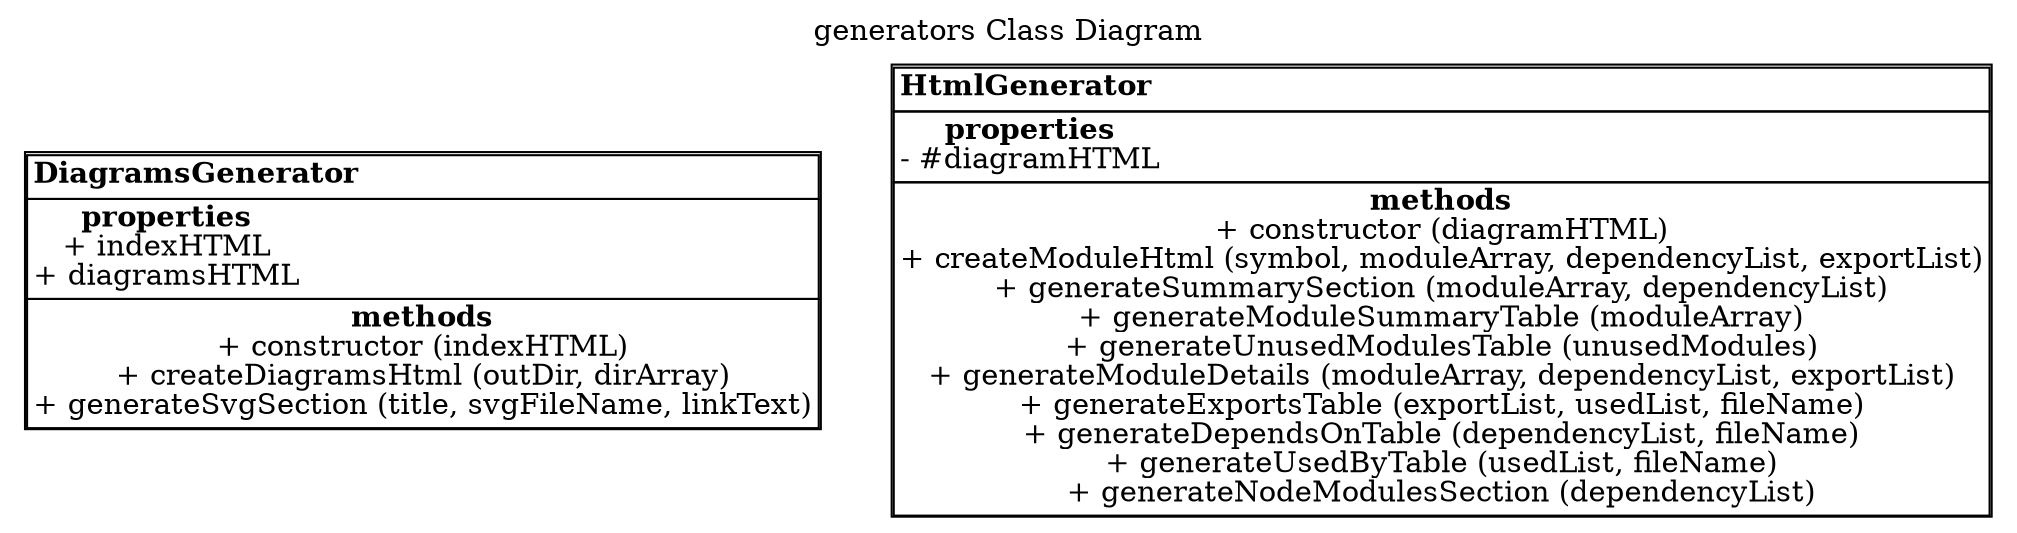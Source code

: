 digraph {label="generators Class Diagram";
labelloc="t";
"DiagramsGenerator" [shape = none, label =<<TABLE cellspacing="0" cellborder="1" align="left">
<TR><TD align="left"><B>DiagramsGenerator</B></TD></TR>
<TR><TD align="left"><B>properties</B><BR/>
+ indexHTML<BR/>
+ diagramsHTML<BR/>
</TD></TR>
<TR><TD align="left"><B>methods</B><BR/>
+ constructor (indexHTML)<BR/>
+ createDiagramsHtml (outDir, dirArray)<BR/>
+ generateSvgSection (title, svgFileName, linkText)<BR/>
</TD></TR>
</TABLE>>];

"HtmlGenerator" [shape = none, label =<<TABLE cellspacing="0" cellborder="1" align="left">
<TR><TD align="left"><B>HtmlGenerator</B></TD></TR>
<TR><TD align="left"><B>properties</B><BR/>
- #diagramHTML<BR/>
</TD></TR>
<TR><TD align="left"><B>methods</B><BR/>
+ constructor (diagramHTML)<BR/>
+ createModuleHtml (symbol, moduleArray, dependencyList, exportList)<BR/>
+ generateSummarySection (moduleArray, dependencyList)<BR/>
+ generateModuleSummaryTable (moduleArray)<BR/>
+ generateUnusedModulesTable (unusedModules)<BR/>
+ generateModuleDetails (moduleArray, dependencyList, exportList)<BR/>
+ generateExportsTable (exportList, usedList, fileName)<BR/>
+ generateDependsOnTable (dependencyList, fileName)<BR/>
+ generateUsedByTable (usedList, fileName)<BR/>
+ generateNodeModulesSection (dependencyList)<BR/>
</TD></TR>
</TABLE>>];

}
